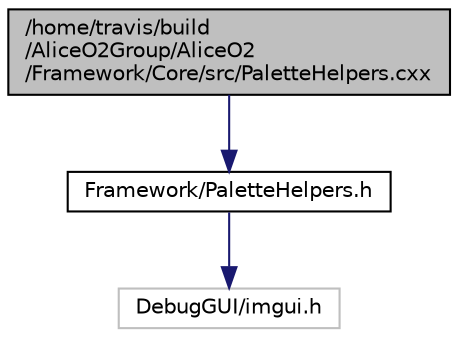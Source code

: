 digraph "/home/travis/build/AliceO2Group/AliceO2/Framework/Core/src/PaletteHelpers.cxx"
{
 // INTERACTIVE_SVG=YES
  bgcolor="transparent";
  edge [fontname="Helvetica",fontsize="10",labelfontname="Helvetica",labelfontsize="10"];
  node [fontname="Helvetica",fontsize="10",shape=record];
  Node0 [label="/home/travis/build\l/AliceO2Group/AliceO2\l/Framework/Core/src/PaletteHelpers.cxx",height=0.2,width=0.4,color="black", fillcolor="grey75", style="filled", fontcolor="black"];
  Node0 -> Node1 [color="midnightblue",fontsize="10",style="solid",fontname="Helvetica"];
  Node1 [label="Framework/PaletteHelpers.h",height=0.2,width=0.4,color="black",URL="$d1/d95/PaletteHelpers_8h.html"];
  Node1 -> Node2 [color="midnightblue",fontsize="10",style="solid",fontname="Helvetica"];
  Node2 [label="DebugGUI/imgui.h",height=0.2,width=0.4,color="grey75"];
}
